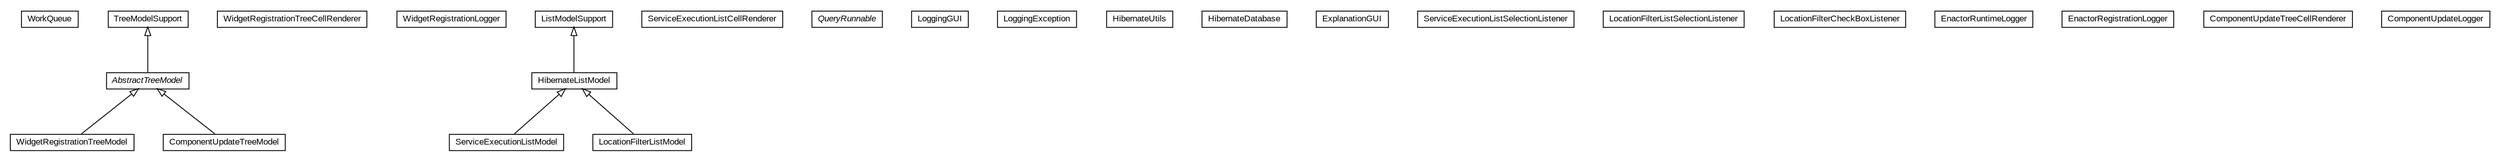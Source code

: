 #!/usr/local/bin/dot
#
# Class diagram 
# Generated by UMLGraph version 5.3 (http://www.umlgraph.org/)
#

digraph G {
	edge [fontname="arial",fontsize=10,labelfontname="arial",labelfontsize=10];
	node [fontname="arial",fontsize=10,shape=plaintext];
	nodesep=0.25;
	ranksep=0.5;
	// context.arch.logging.WorkQueue
	c14120 [label=<<table title="context.arch.logging.WorkQueue" border="0" cellborder="1" cellspacing="0" cellpadding="2" port="p" href="./WorkQueue.html">
		<tr><td><table border="0" cellspacing="0" cellpadding="1">
<tr><td align="center" balign="center"> WorkQueue </td></tr>
		</table></td></tr>
		</table>>, fontname="arial", fontcolor="black", fontsize=10.0];
	// context.arch.logging.WidgetRegistrationTreeModel
	c14121 [label=<<table title="context.arch.logging.WidgetRegistrationTreeModel" border="0" cellborder="1" cellspacing="0" cellpadding="2" port="p" href="./WidgetRegistrationTreeModel.html">
		<tr><td><table border="0" cellspacing="0" cellpadding="1">
<tr><td align="center" balign="center"> WidgetRegistrationTreeModel </td></tr>
		</table></td></tr>
		</table>>, fontname="arial", fontcolor="black", fontsize=10.0];
	// context.arch.logging.WidgetRegistrationTreeCellRenderer
	c14122 [label=<<table title="context.arch.logging.WidgetRegistrationTreeCellRenderer" border="0" cellborder="1" cellspacing="0" cellpadding="2" port="p" href="./WidgetRegistrationTreeCellRenderer.html">
		<tr><td><table border="0" cellspacing="0" cellpadding="1">
<tr><td align="center" balign="center"> WidgetRegistrationTreeCellRenderer </td></tr>
		</table></td></tr>
		</table>>, fontname="arial", fontcolor="black", fontsize=10.0];
	// context.arch.logging.WidgetRegistrationLogger
	c14123 [label=<<table title="context.arch.logging.WidgetRegistrationLogger" border="0" cellborder="1" cellspacing="0" cellpadding="2" port="p" href="./WidgetRegistrationLogger.html">
		<tr><td><table border="0" cellspacing="0" cellpadding="1">
<tr><td align="center" balign="center"> WidgetRegistrationLogger </td></tr>
		</table></td></tr>
		</table>>, fontname="arial", fontcolor="black", fontsize=10.0];
	// context.arch.logging.TreeModelSupport
	c14124 [label=<<table title="context.arch.logging.TreeModelSupport" border="0" cellborder="1" cellspacing="0" cellpadding="2" port="p" href="./TreeModelSupport.html">
		<tr><td><table border="0" cellspacing="0" cellpadding="1">
<tr><td align="center" balign="center"> TreeModelSupport </td></tr>
		</table></td></tr>
		</table>>, fontname="arial", fontcolor="black", fontsize=10.0];
	// context.arch.logging.ServiceExecutionListModel
	c14125 [label=<<table title="context.arch.logging.ServiceExecutionListModel" border="0" cellborder="1" cellspacing="0" cellpadding="2" port="p" href="./ServiceExecutionListModel.html">
		<tr><td><table border="0" cellspacing="0" cellpadding="1">
<tr><td align="center" balign="center"> ServiceExecutionListModel </td></tr>
		</table></td></tr>
		</table>>, fontname="arial", fontcolor="black", fontsize=10.0];
	// context.arch.logging.ServiceExecutionListCellRenderer
	c14126 [label=<<table title="context.arch.logging.ServiceExecutionListCellRenderer" border="0" cellborder="1" cellspacing="0" cellpadding="2" port="p" href="./ServiceExecutionListCellRenderer.html">
		<tr><td><table border="0" cellspacing="0" cellpadding="1">
<tr><td align="center" balign="center"> ServiceExecutionListCellRenderer </td></tr>
		</table></td></tr>
		</table>>, fontname="arial", fontcolor="black", fontsize=10.0];
	// context.arch.logging.QueryRunnable
	c14127 [label=<<table title="context.arch.logging.QueryRunnable" border="0" cellborder="1" cellspacing="0" cellpadding="2" port="p" href="./QueryRunnable.html">
		<tr><td><table border="0" cellspacing="0" cellpadding="1">
<tr><td align="center" balign="center"><font face="arial italic"> QueryRunnable </font></td></tr>
		</table></td></tr>
		</table>>, fontname="arial", fontcolor="black", fontsize=10.0];
	// context.arch.logging.LoggingGUI
	c14128 [label=<<table title="context.arch.logging.LoggingGUI" border="0" cellborder="1" cellspacing="0" cellpadding="2" port="p" href="./LoggingGUI.html">
		<tr><td><table border="0" cellspacing="0" cellpadding="1">
<tr><td align="center" balign="center"> LoggingGUI </td></tr>
		</table></td></tr>
		</table>>, fontname="arial", fontcolor="black", fontsize=10.0];
	// context.arch.logging.LoggingException
	c14129 [label=<<table title="context.arch.logging.LoggingException" border="0" cellborder="1" cellspacing="0" cellpadding="2" port="p" href="./LoggingException.html">
		<tr><td><table border="0" cellspacing="0" cellpadding="1">
<tr><td align="center" balign="center"> LoggingException </td></tr>
		</table></td></tr>
		</table>>, fontname="arial", fontcolor="black", fontsize=10.0];
	// context.arch.logging.LocationFilterListModel
	c14130 [label=<<table title="context.arch.logging.LocationFilterListModel" border="0" cellborder="1" cellspacing="0" cellpadding="2" port="p" href="./LocationFilterListModel.html">
		<tr><td><table border="0" cellspacing="0" cellpadding="1">
<tr><td align="center" balign="center"> LocationFilterListModel </td></tr>
		</table></td></tr>
		</table>>, fontname="arial", fontcolor="black", fontsize=10.0];
	// context.arch.logging.ListModelSupport
	c14131 [label=<<table title="context.arch.logging.ListModelSupport" border="0" cellborder="1" cellspacing="0" cellpadding="2" port="p" href="./ListModelSupport.html">
		<tr><td><table border="0" cellspacing="0" cellpadding="1">
<tr><td align="center" balign="center"> ListModelSupport </td></tr>
		</table></td></tr>
		</table>>, fontname="arial", fontcolor="black", fontsize=10.0];
	// context.arch.logging.HibernateUtils
	c14132 [label=<<table title="context.arch.logging.HibernateUtils" border="0" cellborder="1" cellspacing="0" cellpadding="2" port="p" href="./HibernateUtils.html">
		<tr><td><table border="0" cellspacing="0" cellpadding="1">
<tr><td align="center" balign="center"> HibernateUtils </td></tr>
		</table></td></tr>
		</table>>, fontname="arial", fontcolor="black", fontsize=10.0];
	// context.arch.logging.HibernateListModel
	c14133 [label=<<table title="context.arch.logging.HibernateListModel" border="0" cellborder="1" cellspacing="0" cellpadding="2" port="p" href="./HibernateListModel.html">
		<tr><td><table border="0" cellspacing="0" cellpadding="1">
<tr><td align="center" balign="center"> HibernateListModel </td></tr>
		</table></td></tr>
		</table>>, fontname="arial", fontcolor="black", fontsize=10.0];
	// context.arch.logging.HibernateDatabase
	c14134 [label=<<table title="context.arch.logging.HibernateDatabase" border="0" cellborder="1" cellspacing="0" cellpadding="2" port="p" href="./HibernateDatabase.html">
		<tr><td><table border="0" cellspacing="0" cellpadding="1">
<tr><td align="center" balign="center"> HibernateDatabase </td></tr>
		</table></td></tr>
		</table>>, fontname="arial", fontcolor="black", fontsize=10.0];
	// context.arch.logging.ExplanationGUI
	c14135 [label=<<table title="context.arch.logging.ExplanationGUI" border="0" cellborder="1" cellspacing="0" cellpadding="2" port="p" href="./ExplanationGUI.html">
		<tr><td><table border="0" cellspacing="0" cellpadding="1">
<tr><td align="center" balign="center"> ExplanationGUI </td></tr>
		</table></td></tr>
		</table>>, fontname="arial", fontcolor="black", fontsize=10.0];
	// context.arch.logging.ExplanationGUI.ServiceExecutionListSelectionListener
	c14136 [label=<<table title="context.arch.logging.ExplanationGUI.ServiceExecutionListSelectionListener" border="0" cellborder="1" cellspacing="0" cellpadding="2" port="p" href="./ExplanationGUI.ServiceExecutionListSelectionListener.html">
		<tr><td><table border="0" cellspacing="0" cellpadding="1">
<tr><td align="center" balign="center"> ServiceExecutionListSelectionListener </td></tr>
		</table></td></tr>
		</table>>, fontname="arial", fontcolor="black", fontsize=10.0];
	// context.arch.logging.ExplanationGUI.LocationFilterListSelectionListener
	c14137 [label=<<table title="context.arch.logging.ExplanationGUI.LocationFilterListSelectionListener" border="0" cellborder="1" cellspacing="0" cellpadding="2" port="p" href="./ExplanationGUI.LocationFilterListSelectionListener.html">
		<tr><td><table border="0" cellspacing="0" cellpadding="1">
<tr><td align="center" balign="center"> LocationFilterListSelectionListener </td></tr>
		</table></td></tr>
		</table>>, fontname="arial", fontcolor="black", fontsize=10.0];
	// context.arch.logging.ExplanationGUI.LocationFilterCheckBoxListener
	c14138 [label=<<table title="context.arch.logging.ExplanationGUI.LocationFilterCheckBoxListener" border="0" cellborder="1" cellspacing="0" cellpadding="2" port="p" href="./ExplanationGUI.LocationFilterCheckBoxListener.html">
		<tr><td><table border="0" cellspacing="0" cellpadding="1">
<tr><td align="center" balign="center"> LocationFilterCheckBoxListener </td></tr>
		</table></td></tr>
		</table>>, fontname="arial", fontcolor="black", fontsize=10.0];
	// context.arch.logging.EnactorRuntimeLogger
	c14139 [label=<<table title="context.arch.logging.EnactorRuntimeLogger" border="0" cellborder="1" cellspacing="0" cellpadding="2" port="p" href="./EnactorRuntimeLogger.html">
		<tr><td><table border="0" cellspacing="0" cellpadding="1">
<tr><td align="center" balign="center"> EnactorRuntimeLogger </td></tr>
		</table></td></tr>
		</table>>, fontname="arial", fontcolor="black", fontsize=10.0];
	// context.arch.logging.EnactorRegistrationLogger
	c14140 [label=<<table title="context.arch.logging.EnactorRegistrationLogger" border="0" cellborder="1" cellspacing="0" cellpadding="2" port="p" href="./EnactorRegistrationLogger.html">
		<tr><td><table border="0" cellspacing="0" cellpadding="1">
<tr><td align="center" balign="center"> EnactorRegistrationLogger </td></tr>
		</table></td></tr>
		</table>>, fontname="arial", fontcolor="black", fontsize=10.0];
	// context.arch.logging.ComponentUpdateTreeModel
	c14141 [label=<<table title="context.arch.logging.ComponentUpdateTreeModel" border="0" cellborder="1" cellspacing="0" cellpadding="2" port="p" href="./ComponentUpdateTreeModel.html">
		<tr><td><table border="0" cellspacing="0" cellpadding="1">
<tr><td align="center" balign="center"> ComponentUpdateTreeModel </td></tr>
		</table></td></tr>
		</table>>, fontname="arial", fontcolor="black", fontsize=10.0];
	// context.arch.logging.ComponentUpdateTreeCellRenderer
	c14142 [label=<<table title="context.arch.logging.ComponentUpdateTreeCellRenderer" border="0" cellborder="1" cellspacing="0" cellpadding="2" port="p" href="./ComponentUpdateTreeCellRenderer.html">
		<tr><td><table border="0" cellspacing="0" cellpadding="1">
<tr><td align="center" balign="center"> ComponentUpdateTreeCellRenderer </td></tr>
		</table></td></tr>
		</table>>, fontname="arial", fontcolor="black", fontsize=10.0];
	// context.arch.logging.ComponentUpdateLogger
	c14143 [label=<<table title="context.arch.logging.ComponentUpdateLogger" border="0" cellborder="1" cellspacing="0" cellpadding="2" port="p" href="./ComponentUpdateLogger.html">
		<tr><td><table border="0" cellspacing="0" cellpadding="1">
<tr><td align="center" balign="center"> ComponentUpdateLogger </td></tr>
		</table></td></tr>
		</table>>, fontname="arial", fontcolor="black", fontsize=10.0];
	// context.arch.logging.AbstractTreeModel
	c14144 [label=<<table title="context.arch.logging.AbstractTreeModel" border="0" cellborder="1" cellspacing="0" cellpadding="2" port="p" href="./AbstractTreeModel.html">
		<tr><td><table border="0" cellspacing="0" cellpadding="1">
<tr><td align="center" balign="center"><font face="arial italic"> AbstractTreeModel </font></td></tr>
		</table></td></tr>
		</table>>, fontname="arial", fontcolor="black", fontsize=10.0];
	//context.arch.logging.WidgetRegistrationTreeModel extends context.arch.logging.AbstractTreeModel
	c14144:p -> c14121:p [dir=back,arrowtail=empty];
	//context.arch.logging.ServiceExecutionListModel extends context.arch.logging.HibernateListModel
	c14133:p -> c14125:p [dir=back,arrowtail=empty];
	//context.arch.logging.LocationFilterListModel extends context.arch.logging.HibernateListModel
	c14133:p -> c14130:p [dir=back,arrowtail=empty];
	//context.arch.logging.HibernateListModel extends context.arch.logging.ListModelSupport
	c14131:p -> c14133:p [dir=back,arrowtail=empty];
	//context.arch.logging.ComponentUpdateTreeModel extends context.arch.logging.AbstractTreeModel
	c14144:p -> c14141:p [dir=back,arrowtail=empty];
	//context.arch.logging.AbstractTreeModel extends context.arch.logging.TreeModelSupport
	c14124:p -> c14144:p [dir=back,arrowtail=empty];
}


